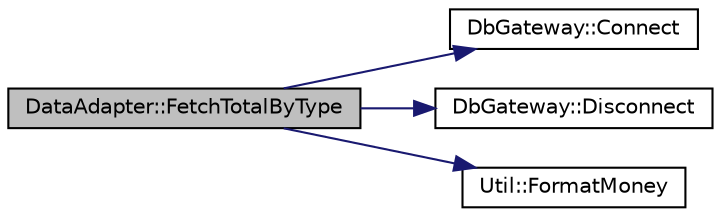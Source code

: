 digraph "DataAdapter::FetchTotalByType"
{
 // LATEX_PDF_SIZE
  edge [fontname="Helvetica",fontsize="10",labelfontname="Helvetica",labelfontsize="10"];
  node [fontname="Helvetica",fontsize="10",shape=record];
  rankdir="LR";
  Node1 [label="DataAdapter::FetchTotalByType",height=0.2,width=0.4,color="black", fillcolor="grey75", style="filled", fontcolor="black",tooltip="FetchTotalByType sum up total transaction amount based on the given type."];
  Node1 -> Node2 [color="midnightblue",fontsize="10",style="solid",fontname="Helvetica"];
  Node2 [label="DbGateway::Connect",height=0.2,width=0.4,color="black", fillcolor="white", style="filled",URL="$class_db_gateway.html#a0f140ea53b9f81c7ecadfb2f4e7710a7",tooltip=" "];
  Node1 -> Node3 [color="midnightblue",fontsize="10",style="solid",fontname="Helvetica"];
  Node3 [label="DbGateway::Disconnect",height=0.2,width=0.4,color="black", fillcolor="white", style="filled",URL="$class_db_gateway.html#a9013808dc47738faca00519117e539e3",tooltip=" "];
  Node1 -> Node4 [color="midnightblue",fontsize="10",style="solid",fontname="Helvetica"];
  Node4 [label="Util::FormatMoney",height=0.2,width=0.4,color="black", fillcolor="white", style="filled",URL="$class_util.html#a75ad093cc05efe26ef40093fbee3ce6b",tooltip="FormatMoney returns int type of the balance when input the string type of the balance."];
}
